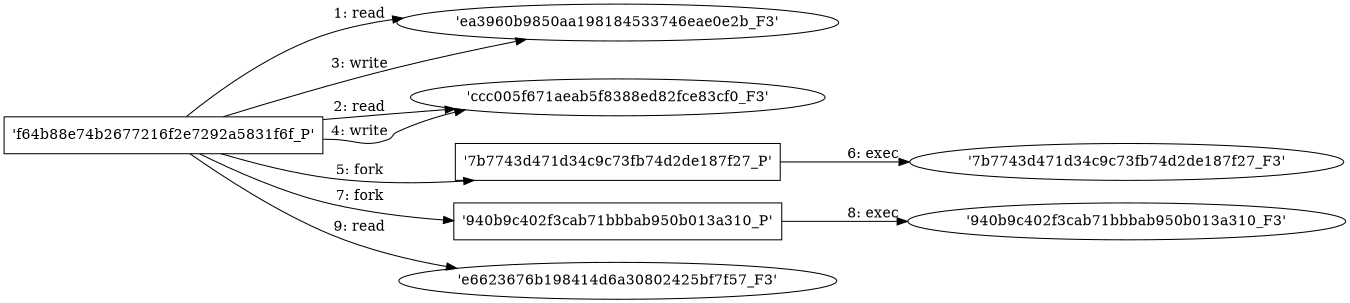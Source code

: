 digraph "D:\Learning\Paper\apt\基于CTI的攻击预警\Dataset\攻击图\ASGfromALLCTI\Vulnerability Spotlight Microsoft Windows CDD Font Parsing KernelMemory Corruption.dot" {
rankdir="LR"
size="9"
fixedsize="false"
splines="true"
nodesep=0.3
ranksep=0
fontsize=10
overlap="scalexy"
engine= "neato"
	"'ea3960b9850aa198184533746eae0e2b_F3'" [node_type=file shape=ellipse]
	"'f64b88e74b2677216f2e7292a5831f6f_P'" [node_type=Process shape=box]
	"'f64b88e74b2677216f2e7292a5831f6f_P'" -> "'ea3960b9850aa198184533746eae0e2b_F3'" [label="1: read"]
	"'ccc005f671aeab5f8388ed82fce83cf0_F3'" [node_type=file shape=ellipse]
	"'f64b88e74b2677216f2e7292a5831f6f_P'" [node_type=Process shape=box]
	"'f64b88e74b2677216f2e7292a5831f6f_P'" -> "'ccc005f671aeab5f8388ed82fce83cf0_F3'" [label="2: read"]
	"'ea3960b9850aa198184533746eae0e2b_F3'" [node_type=file shape=ellipse]
	"'f64b88e74b2677216f2e7292a5831f6f_P'" [node_type=Process shape=box]
	"'f64b88e74b2677216f2e7292a5831f6f_P'" -> "'ea3960b9850aa198184533746eae0e2b_F3'" [label="3: write"]
	"'ccc005f671aeab5f8388ed82fce83cf0_F3'" [node_type=file shape=ellipse]
	"'f64b88e74b2677216f2e7292a5831f6f_P'" [node_type=Process shape=box]
	"'f64b88e74b2677216f2e7292a5831f6f_P'" -> "'ccc005f671aeab5f8388ed82fce83cf0_F3'" [label="4: write"]
	"'f64b88e74b2677216f2e7292a5831f6f_P'" [node_type=Process shape=box]
	"'7b7743d471d34c9c73fb74d2de187f27_P'" [node_type=Process shape=box]
	"'f64b88e74b2677216f2e7292a5831f6f_P'" -> "'7b7743d471d34c9c73fb74d2de187f27_P'" [label="5: fork"]
	"'7b7743d471d34c9c73fb74d2de187f27_P'" [node_type=Process shape=box]
	"'7b7743d471d34c9c73fb74d2de187f27_F3'" [node_type=File shape=ellipse]
	"'7b7743d471d34c9c73fb74d2de187f27_P'" -> "'7b7743d471d34c9c73fb74d2de187f27_F3'" [label="6: exec"]
	"'f64b88e74b2677216f2e7292a5831f6f_P'" [node_type=Process shape=box]
	"'940b9c402f3cab71bbbab950b013a310_P'" [node_type=Process shape=box]
	"'f64b88e74b2677216f2e7292a5831f6f_P'" -> "'940b9c402f3cab71bbbab950b013a310_P'" [label="7: fork"]
	"'940b9c402f3cab71bbbab950b013a310_P'" [node_type=Process shape=box]
	"'940b9c402f3cab71bbbab950b013a310_F3'" [node_type=File shape=ellipse]
	"'940b9c402f3cab71bbbab950b013a310_P'" -> "'940b9c402f3cab71bbbab950b013a310_F3'" [label="8: exec"]
	"'e6623676b198414d6a30802425bf7f57_F3'" [node_type=file shape=ellipse]
	"'f64b88e74b2677216f2e7292a5831f6f_P'" [node_type=Process shape=box]
	"'f64b88e74b2677216f2e7292a5831f6f_P'" -> "'e6623676b198414d6a30802425bf7f57_F3'" [label="9: read"]
}
